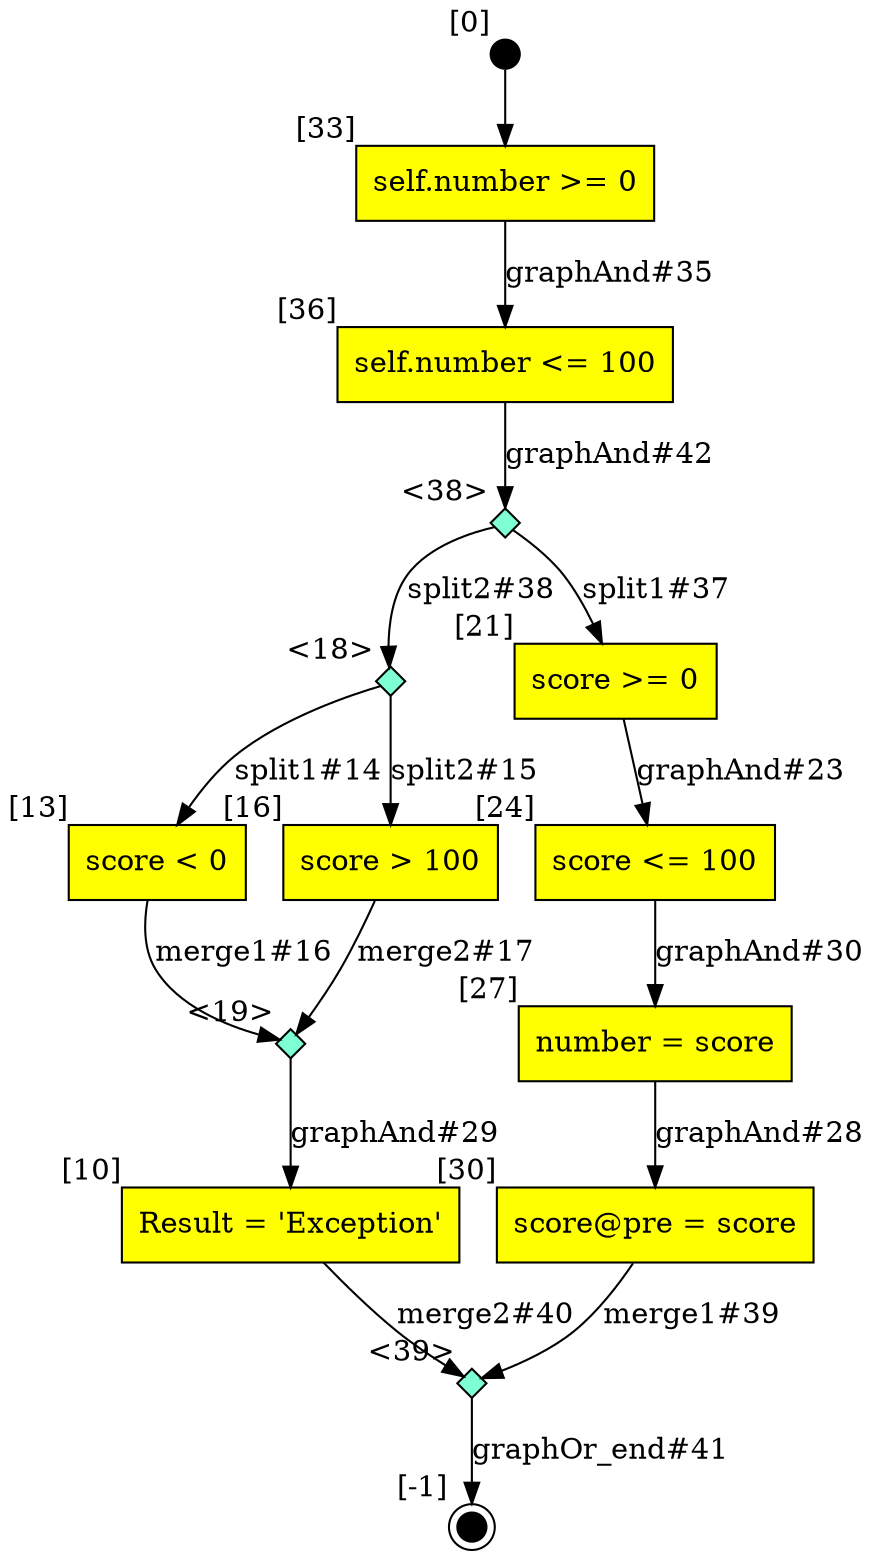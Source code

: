 digraph CLG {
  32 [style=filled, fillcolor=black, shape="circle", label="", fixedsize=true, width=.2, height=.2, xlabel="[0]"];
  33 [shape="box", label="self.number >= 0", style=filled, fillcolor=yellow, xlabel="[33]"];
  36 [shape="box", label="self.number <= 100", style=filled, fillcolor=yellow, xlabel="[36]"];
  38 [shape="diamond", label="", xlabel="<38>", style=filled, fillcolor=aquamarine, fixedsize=true, width=.2, height=.2];
  39 [shape="diamond", label="", xlabel="<39>", style=filled, fillcolor=aquamarine, fixedsize=true, width=.2, height=.2];
  10 [shape="box", label="Result = 'Exception'", style=filled, fillcolor=yellow, xlabel="[10]"];
  11 [style=filled, fillcolor=black, shape="doublecircle", label="", fixedsize=true, width=.2, height=.2, xlabel="[-1]"];
  13 [shape="box", label="score < 0", style=filled, fillcolor=yellow, xlabel="[13]"];
  16 [shape="box", label="score > 100", style=filled, fillcolor=yellow, xlabel="[16]"];
  18 [shape="diamond", label="", xlabel="<18>", style=filled, fillcolor=aquamarine, fixedsize=true, width=.2, height=.2];
  19 [shape="diamond", label="", xlabel="<19>", style=filled, fillcolor=aquamarine, fixedsize=true, width=.2, height=.2];
  21 [shape="box", label="score >= 0", style=filled, fillcolor=yellow, xlabel="[21]"];
  24 [shape="box", label="score <= 100", style=filled, fillcolor=yellow, xlabel="[24]"];
  27 [shape="box", label="number = score", style=filled, fillcolor=yellow, xlabel="[27]"];
  30 [shape="box", label="score@pre = score", style=filled, fillcolor=yellow, xlabel="[30]"];
  33 -> 36[label="graphAnd#35"];
  38 -> 21[label="split1#37"];
  38 -> 18[label="split2#38"];
  30 -> 39[label="merge1#39"];
  10 -> 39[label="merge2#40"];
  39 -> 11[label="graphOr_end#41"];
  36 -> 38[label="graphAnd#42"];
  18 -> 13[label="split1#14"];
  18 -> 16[label="split2#15"];
  13 -> 19[label="merge1#16"];
  16 -> 19[label="merge2#17"];
  21 -> 24[label="graphAnd#23"];
  27 -> 30[label="graphAnd#28"];
  19 -> 10[label="graphAnd#29"];
  24 -> 27[label="graphAnd#30"];
  32 -> 33;
}
